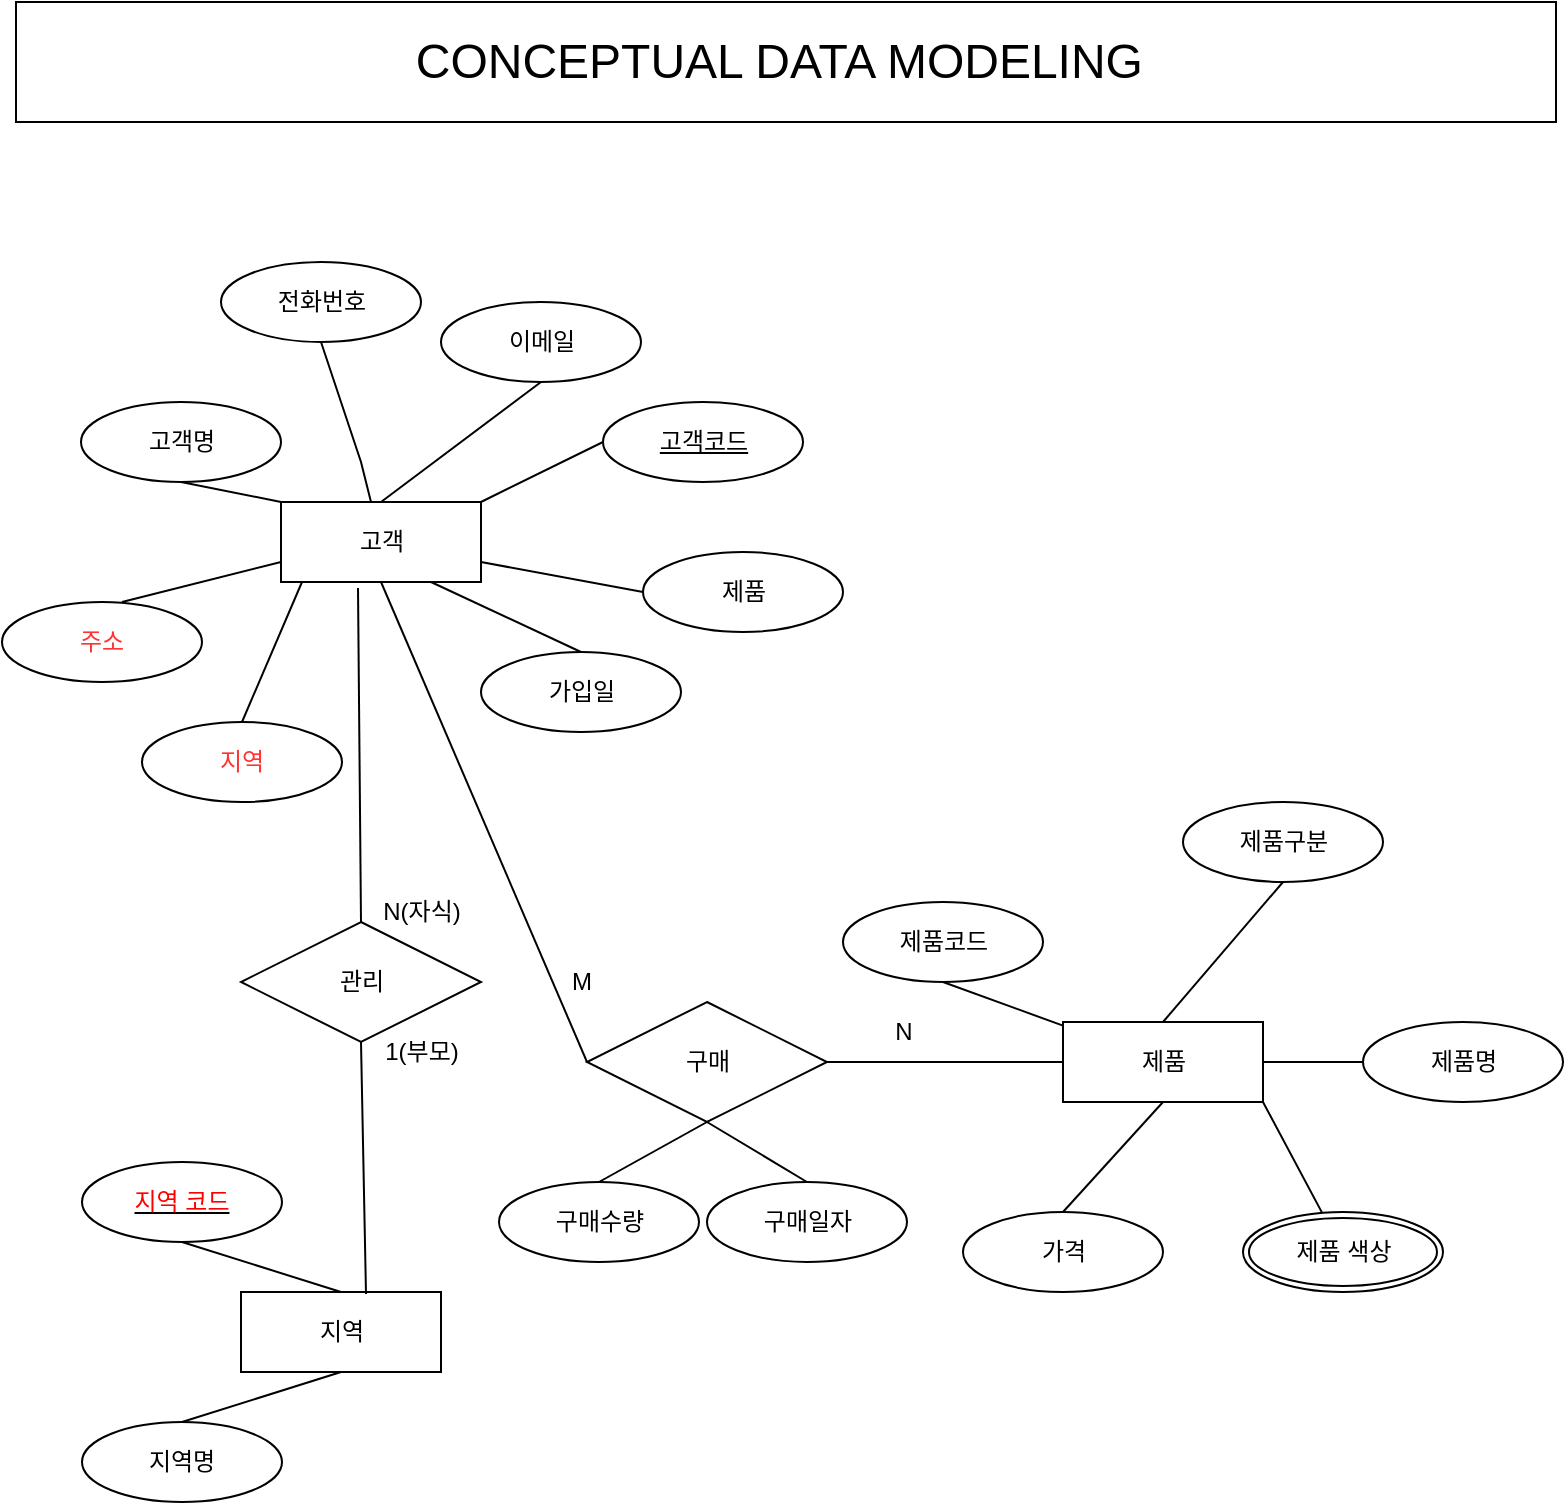 <mxfile version="21.6.5" type="github" pages="2">
  <diagram name="페이지-1" id="ciY3IhIfSriye4W27SwN">
    <mxGraphModel dx="1434" dy="1959" grid="1" gridSize="10" guides="1" tooltips="1" connect="1" arrows="1" fold="1" page="1" pageScale="1" pageWidth="827" pageHeight="1169" math="0" shadow="0">
      <root>
        <mxCell id="0" />
        <mxCell id="1" parent="0" />
        <mxCell id="O262PkwjfAipwRfIdHsJ-3" value="고객" style="whiteSpace=wrap;html=1;align=center;rounded=0;" parent="1" vertex="1">
          <mxGeometry x="162.5" y="-880" width="100" height="40" as="geometry" />
        </mxCell>
        <mxCell id="O262PkwjfAipwRfIdHsJ-5" value="고객명" style="ellipse;whiteSpace=wrap;html=1;align=center;rounded=0;" parent="1" vertex="1">
          <mxGeometry x="62.5" y="-930" width="100" height="40" as="geometry" />
        </mxCell>
        <mxCell id="O262PkwjfAipwRfIdHsJ-6" value="" style="endArrow=none;html=1;rounded=0;entryX=0;entryY=0;entryDx=0;entryDy=0;exitX=0.5;exitY=1;exitDx=0;exitDy=0;" parent="1" target="O262PkwjfAipwRfIdHsJ-3" edge="1" source="O262PkwjfAipwRfIdHsJ-5">
          <mxGeometry relative="1" as="geometry">
            <mxPoint x="112.5" y="-900" as="sourcePoint" />
            <mxPoint x="272.5" y="-900" as="targetPoint" />
          </mxGeometry>
        </mxCell>
        <mxCell id="O262PkwjfAipwRfIdHsJ-7" value="이메일" style="ellipse;whiteSpace=wrap;html=1;align=center;rounded=0;" parent="1" vertex="1">
          <mxGeometry x="242.5" y="-980" width="100" height="40" as="geometry" />
        </mxCell>
        <mxCell id="O262PkwjfAipwRfIdHsJ-8" value="가입일" style="ellipse;whiteSpace=wrap;html=1;align=center;rounded=0;" parent="1" vertex="1">
          <mxGeometry x="262.5" y="-805" width="100" height="40" as="geometry" />
        </mxCell>
        <mxCell id="O262PkwjfAipwRfIdHsJ-9" value="&lt;font color=&quot;#ff3333&quot;&gt;주소&lt;/font&gt;" style="ellipse;whiteSpace=wrap;html=1;align=center;rounded=0;" parent="1" vertex="1">
          <mxGeometry x="23" y="-830" width="100" height="40" as="geometry" />
        </mxCell>
        <mxCell id="O262PkwjfAipwRfIdHsJ-10" value="전화번호" style="ellipse;whiteSpace=wrap;html=1;align=center;rounded=0;" parent="1" vertex="1">
          <mxGeometry x="132.5" y="-1000" width="100" height="40" as="geometry" />
        </mxCell>
        <mxCell id="O262PkwjfAipwRfIdHsJ-12" value="" style="endArrow=none;html=1;rounded=0;entryX=0.5;entryY=0;entryDx=0;entryDy=0;exitX=0.75;exitY=1;exitDx=0;exitDy=0;" parent="1" source="O262PkwjfAipwRfIdHsJ-3" target="O262PkwjfAipwRfIdHsJ-8" edge="1">
          <mxGeometry relative="1" as="geometry">
            <mxPoint x="232.5" y="-855" as="sourcePoint" />
            <mxPoint x="312.5" y="-855" as="targetPoint" />
          </mxGeometry>
        </mxCell>
        <mxCell id="O262PkwjfAipwRfIdHsJ-14" value="" style="endArrow=none;html=1;rounded=0;exitX=0.6;exitY=0;exitDx=0;exitDy=0;exitPerimeter=0;entryX=0;entryY=0.75;entryDx=0;entryDy=0;" parent="1" source="O262PkwjfAipwRfIdHsJ-9" target="O262PkwjfAipwRfIdHsJ-3" edge="1">
          <mxGeometry relative="1" as="geometry">
            <mxPoint x="93" y="-840" as="sourcePoint" />
            <mxPoint x="123" y="-840" as="targetPoint" />
          </mxGeometry>
        </mxCell>
        <mxCell id="O262PkwjfAipwRfIdHsJ-15" value="" style="endArrow=none;html=1;rounded=0;entryX=0.5;entryY=1;entryDx=0;entryDy=0;exitX=0.5;exitY=0;exitDx=0;exitDy=0;" parent="1" source="O262PkwjfAipwRfIdHsJ-3" target="O262PkwjfAipwRfIdHsJ-7" edge="1">
          <mxGeometry relative="1" as="geometry">
            <mxPoint x="132.5" y="-840" as="sourcePoint" />
            <mxPoint x="292.5" y="-840" as="targetPoint" />
          </mxGeometry>
        </mxCell>
        <mxCell id="O262PkwjfAipwRfIdHsJ-16" value="" style="endArrow=none;html=1;rounded=0;entryX=0.5;entryY=1;entryDx=0;entryDy=0;" parent="1" source="O262PkwjfAipwRfIdHsJ-3" target="O262PkwjfAipwRfIdHsJ-10" edge="1">
          <mxGeometry relative="1" as="geometry">
            <mxPoint x="132.5" y="-840" as="sourcePoint" />
            <mxPoint x="292.5" y="-840" as="targetPoint" />
            <Array as="points">
              <mxPoint x="202.5" y="-900" />
            </Array>
          </mxGeometry>
        </mxCell>
        <mxCell id="O262PkwjfAipwRfIdHsJ-17" value="&lt;font color=&quot;#ff3333&quot;&gt;지역&lt;/font&gt;" style="ellipse;whiteSpace=wrap;html=1;align=center;rounded=0;" parent="1" vertex="1">
          <mxGeometry x="93" y="-770" width="100" height="40" as="geometry" />
        </mxCell>
        <mxCell id="O262PkwjfAipwRfIdHsJ-18" value="" style="endArrow=none;html=1;rounded=0;entryX=0.5;entryY=0;entryDx=0;entryDy=0;exitX=0.5;exitY=1;exitDx=0;exitDy=0;" parent="1" target="O262PkwjfAipwRfIdHsJ-17" edge="1">
          <mxGeometry relative="1" as="geometry">
            <mxPoint x="173" y="-840" as="sourcePoint" />
            <mxPoint x="183" y="-790" as="targetPoint" />
          </mxGeometry>
        </mxCell>
        <mxCell id="O262PkwjfAipwRfIdHsJ-21" value="고객코드" style="ellipse;whiteSpace=wrap;html=1;align=center;fontStyle=4;rounded=0;" parent="1" vertex="1">
          <mxGeometry x="323.5" y="-930" width="100" height="40" as="geometry" />
        </mxCell>
        <mxCell id="O262PkwjfAipwRfIdHsJ-22" value="" style="endArrow=none;html=1;rounded=0;entryX=0;entryY=0.5;entryDx=0;entryDy=0;exitX=1;exitY=0;exitDx=0;exitDy=0;" parent="1" source="O262PkwjfAipwRfIdHsJ-3" target="O262PkwjfAipwRfIdHsJ-21" edge="1">
          <mxGeometry relative="1" as="geometry">
            <mxPoint x="132.5" y="-940" as="sourcePoint" />
            <mxPoint x="292.5" y="-940" as="targetPoint" />
          </mxGeometry>
        </mxCell>
        <mxCell id="Zwfe3CJp1zHnG0EpspI3-5" value="지역" style="whiteSpace=wrap;html=1;align=center;rounded=0;" vertex="1" parent="1">
          <mxGeometry x="142.5" y="-485" width="100" height="40" as="geometry" />
        </mxCell>
        <mxCell id="Zwfe3CJp1zHnG0EpspI3-6" value="지역명" style="ellipse;whiteSpace=wrap;html=1;align=center;rounded=0;" vertex="1" parent="1">
          <mxGeometry x="63" y="-420" width="100" height="40" as="geometry" />
        </mxCell>
        <mxCell id="Zwfe3CJp1zHnG0EpspI3-11" value="" style="endArrow=none;html=1;rounded=0;entryX=0.5;entryY=0;entryDx=0;entryDy=0;exitX=0.5;exitY=1;exitDx=0;exitDy=0;" edge="1" parent="1" source="Zwfe3CJp1zHnG0EpspI3-12" target="Zwfe3CJp1zHnG0EpspI3-5">
          <mxGeometry relative="1" as="geometry">
            <mxPoint x="114" y="-500" as="sourcePoint" />
            <mxPoint x="243" y="-500" as="targetPoint" />
          </mxGeometry>
        </mxCell>
        <mxCell id="Zwfe3CJp1zHnG0EpspI3-12" value="&lt;font color=&quot;#ff0000&quot;&gt;지역 코드&lt;/font&gt;" style="ellipse;whiteSpace=wrap;html=1;align=center;fontStyle=4;" vertex="1" parent="1">
          <mxGeometry x="63" y="-550" width="100" height="40" as="geometry" />
        </mxCell>
        <mxCell id="Zwfe3CJp1zHnG0EpspI3-13" value="" style="endArrow=none;html=1;rounded=0;entryX=0.5;entryY=1;entryDx=0;entryDy=0;exitX=0.5;exitY=0;exitDx=0;exitDy=0;" edge="1" parent="1" source="Zwfe3CJp1zHnG0EpspI3-6" target="Zwfe3CJp1zHnG0EpspI3-5">
          <mxGeometry relative="1" as="geometry">
            <mxPoint x="114" y="-450" as="sourcePoint" />
            <mxPoint x="214" y="-430" as="targetPoint" />
          </mxGeometry>
        </mxCell>
        <mxCell id="Zwfe3CJp1zHnG0EpspI3-15" value="제품" style="ellipse;whiteSpace=wrap;html=1;align=center;rounded=0;" vertex="1" parent="1">
          <mxGeometry x="343.5" y="-855" width="100" height="40" as="geometry" />
        </mxCell>
        <mxCell id="Zwfe3CJp1zHnG0EpspI3-16" value="" style="endArrow=none;html=1;rounded=0;exitX=1;exitY=0.75;exitDx=0;exitDy=0;" edge="1" parent="1" source="O262PkwjfAipwRfIdHsJ-3">
          <mxGeometry relative="1" as="geometry">
            <mxPoint x="282.5" y="-855" as="sourcePoint" />
            <mxPoint x="343.5" y="-835" as="targetPoint" />
          </mxGeometry>
        </mxCell>
        <mxCell id="Zwfe3CJp1zHnG0EpspI3-17" value="제품" style="whiteSpace=wrap;html=1;align=center;rounded=0;" vertex="1" parent="1">
          <mxGeometry x="553.5" y="-620" width="100" height="40" as="geometry" />
        </mxCell>
        <mxCell id="Zwfe3CJp1zHnG0EpspI3-18" value="제품코드" style="ellipse;whiteSpace=wrap;html=1;align=center;" vertex="1" parent="1">
          <mxGeometry x="443.5" y="-680" width="100" height="40" as="geometry" />
        </mxCell>
        <mxCell id="Zwfe3CJp1zHnG0EpspI3-19" value="제품명" style="ellipse;whiteSpace=wrap;html=1;align=center;" vertex="1" parent="1">
          <mxGeometry x="703.5" y="-620" width="100" height="40" as="geometry" />
        </mxCell>
        <mxCell id="Zwfe3CJp1zHnG0EpspI3-20" value="제품구분" style="ellipse;whiteSpace=wrap;html=1;align=center;" vertex="1" parent="1">
          <mxGeometry x="613.5" y="-730" width="100" height="40" as="geometry" />
        </mxCell>
        <mxCell id="Zwfe3CJp1zHnG0EpspI3-22" value="제품 색상" style="ellipse;shape=doubleEllipse;margin=3;whiteSpace=wrap;html=1;align=center;" vertex="1" parent="1">
          <mxGeometry x="643.5" y="-525" width="100" height="40" as="geometry" />
        </mxCell>
        <mxCell id="Zwfe3CJp1zHnG0EpspI3-23" value="가격" style="ellipse;whiteSpace=wrap;html=1;align=center;" vertex="1" parent="1">
          <mxGeometry x="503.5" y="-525" width="100" height="40" as="geometry" />
        </mxCell>
        <mxCell id="Zwfe3CJp1zHnG0EpspI3-24" value="" style="endArrow=none;html=1;rounded=0;exitX=0.5;exitY=1;exitDx=0;exitDy=0;" edge="1" parent="1" source="Zwfe3CJp1zHnG0EpspI3-18" target="Zwfe3CJp1zHnG0EpspI3-17">
          <mxGeometry relative="1" as="geometry">
            <mxPoint x="253.5" y="-770" as="sourcePoint" />
            <mxPoint x="413.5" y="-770" as="targetPoint" />
          </mxGeometry>
        </mxCell>
        <mxCell id="Zwfe3CJp1zHnG0EpspI3-25" value="" style="endArrow=none;html=1;rounded=0;exitX=0;exitY=0.5;exitDx=0;exitDy=0;" edge="1" parent="1" source="Zwfe3CJp1zHnG0EpspI3-19" target="Zwfe3CJp1zHnG0EpspI3-17">
          <mxGeometry relative="1" as="geometry">
            <mxPoint x="803.5" y="-600" as="sourcePoint" />
            <mxPoint x="663.5" y="-600" as="targetPoint" />
          </mxGeometry>
        </mxCell>
        <mxCell id="Zwfe3CJp1zHnG0EpspI3-26" value="" style="endArrow=none;html=1;rounded=0;exitX=0.5;exitY=0;exitDx=0;exitDy=0;entryX=0.5;entryY=1;entryDx=0;entryDy=0;" edge="1" parent="1" source="Zwfe3CJp1zHnG0EpspI3-23" target="Zwfe3CJp1zHnG0EpspI3-17">
          <mxGeometry relative="1" as="geometry">
            <mxPoint x="573.5" y="-610" as="sourcePoint" />
            <mxPoint x="613.5" y="-570" as="targetPoint" />
          </mxGeometry>
        </mxCell>
        <mxCell id="Zwfe3CJp1zHnG0EpspI3-27" value="" style="endArrow=none;html=1;rounded=0;entryX=1;entryY=1;entryDx=0;entryDy=0;" edge="1" parent="1" source="Zwfe3CJp1zHnG0EpspI3-22" target="Zwfe3CJp1zHnG0EpspI3-17">
          <mxGeometry relative="1" as="geometry">
            <mxPoint x="583.5" y="-600" as="sourcePoint" />
            <mxPoint x="663.5" y="-570" as="targetPoint" />
          </mxGeometry>
        </mxCell>
        <mxCell id="Zwfe3CJp1zHnG0EpspI3-28" value="" style="endArrow=none;html=1;rounded=0;exitX=0.5;exitY=1;exitDx=0;exitDy=0;entryX=0.5;entryY=0;entryDx=0;entryDy=0;" edge="1" parent="1" source="Zwfe3CJp1zHnG0EpspI3-20" target="Zwfe3CJp1zHnG0EpspI3-17">
          <mxGeometry relative="1" as="geometry">
            <mxPoint x="573.5" y="-630" as="sourcePoint" />
            <mxPoint x="643.5" y="-650" as="targetPoint" />
          </mxGeometry>
        </mxCell>
        <mxCell id="Zwfe3CJp1zHnG0EpspI3-30" value="관리" style="shape=rhombus;perimeter=rhombusPerimeter;whiteSpace=wrap;html=1;align=center;" vertex="1" parent="1">
          <mxGeometry x="142.5" y="-670" width="120" height="60" as="geometry" />
        </mxCell>
        <mxCell id="Zwfe3CJp1zHnG0EpspI3-31" value="" style="endArrow=none;html=1;rounded=0;entryX=0.5;entryY=1;entryDx=0;entryDy=0;exitX=0.625;exitY=0.025;exitDx=0;exitDy=0;exitPerimeter=0;" edge="1" parent="1" source="Zwfe3CJp1zHnG0EpspI3-5" target="Zwfe3CJp1zHnG0EpspI3-30">
          <mxGeometry relative="1" as="geometry">
            <mxPoint x="203" y="-500" as="sourcePoint" />
            <mxPoint x="402" y="-515" as="targetPoint" />
          </mxGeometry>
        </mxCell>
        <mxCell id="Zwfe3CJp1zHnG0EpspI3-32" value="" style="endArrow=none;html=1;rounded=0;entryX=0.5;entryY=0;entryDx=0;entryDy=0;exitX=0.385;exitY=1.075;exitDx=0;exitDy=0;exitPerimeter=0;" edge="1" parent="1" source="O262PkwjfAipwRfIdHsJ-3" target="Zwfe3CJp1zHnG0EpspI3-30">
          <mxGeometry relative="1" as="geometry">
            <mxPoint x="304" y="-760" as="sourcePoint" />
            <mxPoint x="464" y="-760" as="targetPoint" />
          </mxGeometry>
        </mxCell>
        <mxCell id="Zwfe3CJp1zHnG0EpspI3-33" value="구매" style="shape=rhombus;perimeter=rhombusPerimeter;whiteSpace=wrap;html=1;align=center;" vertex="1" parent="1">
          <mxGeometry x="315.5" y="-630" width="120" height="60" as="geometry" />
        </mxCell>
        <mxCell id="Zwfe3CJp1zHnG0EpspI3-34" value="" style="endArrow=none;html=1;rounded=0;entryX=0;entryY=0.5;entryDx=0;entryDy=0;exitX=0.5;exitY=1;exitDx=0;exitDy=0;" edge="1" parent="1" source="O262PkwjfAipwRfIdHsJ-3" target="Zwfe3CJp1zHnG0EpspI3-33">
          <mxGeometry relative="1" as="geometry">
            <mxPoint x="304" y="-760" as="sourcePoint" />
            <mxPoint x="328" y="-610" as="targetPoint" />
          </mxGeometry>
        </mxCell>
        <mxCell id="Zwfe3CJp1zHnG0EpspI3-35" value="" style="endArrow=none;html=1;rounded=0;entryX=0;entryY=0.5;entryDx=0;entryDy=0;exitX=1;exitY=0.5;exitDx=0;exitDy=0;" edge="1" parent="1" source="Zwfe3CJp1zHnG0EpspI3-33" target="Zwfe3CJp1zHnG0EpspI3-17">
          <mxGeometry relative="1" as="geometry">
            <mxPoint x="323" y="-750" as="sourcePoint" />
            <mxPoint x="483" y="-750" as="targetPoint" />
          </mxGeometry>
        </mxCell>
        <mxCell id="Zwfe3CJp1zHnG0EpspI3-36" value="구매수량" style="ellipse;whiteSpace=wrap;html=1;align=center;" vertex="1" parent="1">
          <mxGeometry x="271.5" y="-540" width="100" height="40" as="geometry" />
        </mxCell>
        <mxCell id="Zwfe3CJp1zHnG0EpspI3-39" value="구매일자" style="ellipse;whiteSpace=wrap;html=1;align=center;" vertex="1" parent="1">
          <mxGeometry x="375.5" y="-540" width="100" height="40" as="geometry" />
        </mxCell>
        <mxCell id="Zwfe3CJp1zHnG0EpspI3-40" value="" style="endArrow=none;html=1;rounded=0;entryX=0.5;entryY=1;entryDx=0;entryDy=0;exitX=0.5;exitY=0;exitDx=0;exitDy=0;" edge="1" parent="1" source="Zwfe3CJp1zHnG0EpspI3-36" target="Zwfe3CJp1zHnG0EpspI3-33">
          <mxGeometry relative="1" as="geometry">
            <mxPoint x="291.5" y="-750" as="sourcePoint" />
            <mxPoint x="451.5" y="-750" as="targetPoint" />
          </mxGeometry>
        </mxCell>
        <mxCell id="Zwfe3CJp1zHnG0EpspI3-41" value="" style="endArrow=none;html=1;rounded=0;entryX=0.5;entryY=0;entryDx=0;entryDy=0;exitX=0.5;exitY=1;exitDx=0;exitDy=0;" edge="1" parent="1" source="Zwfe3CJp1zHnG0EpspI3-33" target="Zwfe3CJp1zHnG0EpspI3-39">
          <mxGeometry relative="1" as="geometry">
            <mxPoint x="291.5" y="-750" as="sourcePoint" />
            <mxPoint x="451.5" y="-750" as="targetPoint" />
          </mxGeometry>
        </mxCell>
        <mxCell id="Zwfe3CJp1zHnG0EpspI3-42" value="&lt;font style=&quot;font-size: 24px;&quot;&gt;CONCEPTUAL DATA MODELING&amp;nbsp;&lt;/font&gt;" style="rounded=0;whiteSpace=wrap;html=1;" vertex="1" parent="1">
          <mxGeometry x="30" y="-1130" width="770" height="60" as="geometry" />
        </mxCell>
        <mxCell id="yUtdHoktNZANaSQNdlHz-2" value="N(자식)" style="text;html=1;strokeColor=none;fillColor=none;align=center;verticalAlign=middle;whiteSpace=wrap;rounded=0;" vertex="1" parent="1">
          <mxGeometry x="202.5" y="-690" width="60" height="30" as="geometry" />
        </mxCell>
        <mxCell id="yUtdHoktNZANaSQNdlHz-3" value="1(부모)" style="text;html=1;strokeColor=none;fillColor=none;align=center;verticalAlign=middle;whiteSpace=wrap;rounded=0;" vertex="1" parent="1">
          <mxGeometry x="202.5" y="-620" width="60" height="30" as="geometry" />
        </mxCell>
        <mxCell id="J7PwnYa1i6pElxJdp1A0-1" value="N" style="text;html=1;strokeColor=none;fillColor=none;align=center;verticalAlign=middle;whiteSpace=wrap;rounded=0;" vertex="1" parent="1">
          <mxGeometry x="443.5" y="-630" width="60" height="30" as="geometry" />
        </mxCell>
        <mxCell id="J7PwnYa1i6pElxJdp1A0-2" value="M" style="text;html=1;strokeColor=none;fillColor=none;align=center;verticalAlign=middle;whiteSpace=wrap;rounded=0;" vertex="1" parent="1">
          <mxGeometry x="282.5" y="-655" width="60" height="30" as="geometry" />
        </mxCell>
      </root>
    </mxGraphModel>
  </diagram>
  <diagram id="4BWU9Evp5t82X6UF4hr7" name="페이지-2">
    <mxGraphModel dx="1434" dy="1959" grid="1" gridSize="10" guides="1" tooltips="1" connect="1" arrows="1" fold="1" page="1" pageScale="1" pageWidth="827" pageHeight="1169" math="0" shadow="0">
      <root>
        <mxCell id="0" />
        <mxCell id="1" parent="0" />
        <mxCell id="uBOB1ivpOVUYQ5kUQbwn-1" value="&lt;font style=&quot;font-size: 24px;&quot;&gt;Logical Data Moodeling (RM)&lt;/font&gt;" style="rounded=0;whiteSpace=wrap;html=1;" vertex="1" parent="1">
          <mxGeometry x="30" y="-1130" width="770" height="60" as="geometry" />
        </mxCell>
        <mxCell id="seXCg0NRxTCGZob7wGFC-1" value="고객" style="whiteSpace=wrap;html=1;align=center;rounded=0;" vertex="1" parent="1">
          <mxGeometry x="169.5" y="-910" width="100" height="40" as="geometry" />
        </mxCell>
        <mxCell id="seXCg0NRxTCGZob7wGFC-2" value="고객명" style="ellipse;whiteSpace=wrap;html=1;align=center;rounded=0;" vertex="1" parent="1">
          <mxGeometry x="69.5" y="-960" width="100" height="40" as="geometry" />
        </mxCell>
        <mxCell id="seXCg0NRxTCGZob7wGFC-3" value="" style="endArrow=none;html=1;rounded=0;entryX=0;entryY=0;entryDx=0;entryDy=0;exitX=0.5;exitY=1;exitDx=0;exitDy=0;" edge="1" parent="1" source="seXCg0NRxTCGZob7wGFC-2" target="seXCg0NRxTCGZob7wGFC-1">
          <mxGeometry relative="1" as="geometry">
            <mxPoint x="119.5" y="-930" as="sourcePoint" />
            <mxPoint x="279.5" y="-930" as="targetPoint" />
          </mxGeometry>
        </mxCell>
        <mxCell id="seXCg0NRxTCGZob7wGFC-4" value="이메일" style="ellipse;whiteSpace=wrap;html=1;align=center;rounded=0;" vertex="1" parent="1">
          <mxGeometry x="249.5" y="-1010" width="100" height="40" as="geometry" />
        </mxCell>
        <mxCell id="seXCg0NRxTCGZob7wGFC-5" value="가입일" style="ellipse;whiteSpace=wrap;html=1;align=center;rounded=0;" vertex="1" parent="1">
          <mxGeometry x="269.5" y="-835" width="100" height="40" as="geometry" />
        </mxCell>
        <mxCell id="seXCg0NRxTCGZob7wGFC-6" value="&lt;font color=&quot;#ff3333&quot;&gt;주소&lt;/font&gt;" style="ellipse;whiteSpace=wrap;html=1;align=center;rounded=0;" vertex="1" parent="1">
          <mxGeometry x="30" y="-860" width="100" height="40" as="geometry" />
        </mxCell>
        <mxCell id="seXCg0NRxTCGZob7wGFC-7" value="전화번호" style="ellipse;whiteSpace=wrap;html=1;align=center;rounded=0;" vertex="1" parent="1">
          <mxGeometry x="139.5" y="-1030" width="100" height="40" as="geometry" />
        </mxCell>
        <mxCell id="seXCg0NRxTCGZob7wGFC-8" value="" style="endArrow=none;html=1;rounded=0;entryX=0.5;entryY=0;entryDx=0;entryDy=0;exitX=0.75;exitY=1;exitDx=0;exitDy=0;" edge="1" parent="1" source="seXCg0NRxTCGZob7wGFC-1" target="seXCg0NRxTCGZob7wGFC-5">
          <mxGeometry relative="1" as="geometry">
            <mxPoint x="239.5" y="-885" as="sourcePoint" />
            <mxPoint x="319.5" y="-885" as="targetPoint" />
          </mxGeometry>
        </mxCell>
        <mxCell id="seXCg0NRxTCGZob7wGFC-9" value="" style="endArrow=none;html=1;rounded=0;exitX=0.6;exitY=0;exitDx=0;exitDy=0;exitPerimeter=0;entryX=0;entryY=0.75;entryDx=0;entryDy=0;" edge="1" parent="1" source="seXCg0NRxTCGZob7wGFC-6" target="seXCg0NRxTCGZob7wGFC-1">
          <mxGeometry relative="1" as="geometry">
            <mxPoint x="100" y="-870" as="sourcePoint" />
            <mxPoint x="130" y="-870" as="targetPoint" />
          </mxGeometry>
        </mxCell>
        <mxCell id="seXCg0NRxTCGZob7wGFC-10" value="" style="endArrow=none;html=1;rounded=0;entryX=0.5;entryY=1;entryDx=0;entryDy=0;exitX=0.5;exitY=0;exitDx=0;exitDy=0;" edge="1" parent="1" source="seXCg0NRxTCGZob7wGFC-1" target="seXCg0NRxTCGZob7wGFC-4">
          <mxGeometry relative="1" as="geometry">
            <mxPoint x="139.5" y="-870" as="sourcePoint" />
            <mxPoint x="299.5" y="-870" as="targetPoint" />
          </mxGeometry>
        </mxCell>
        <mxCell id="seXCg0NRxTCGZob7wGFC-11" value="" style="endArrow=none;html=1;rounded=0;entryX=0.5;entryY=1;entryDx=0;entryDy=0;" edge="1" parent="1" source="seXCg0NRxTCGZob7wGFC-1" target="seXCg0NRxTCGZob7wGFC-7">
          <mxGeometry relative="1" as="geometry">
            <mxPoint x="139.5" y="-870" as="sourcePoint" />
            <mxPoint x="299.5" y="-870" as="targetPoint" />
            <Array as="points">
              <mxPoint x="209.5" y="-930" />
            </Array>
          </mxGeometry>
        </mxCell>
        <mxCell id="seXCg0NRxTCGZob7wGFC-12" value="&lt;font color=&quot;#ff3333&quot;&gt;지역&lt;/font&gt;" style="ellipse;whiteSpace=wrap;html=1;align=center;rounded=0;" vertex="1" parent="1">
          <mxGeometry x="100" y="-800" width="100" height="40" as="geometry" />
        </mxCell>
        <mxCell id="seXCg0NRxTCGZob7wGFC-13" value="" style="endArrow=none;html=1;rounded=0;entryX=0.5;entryY=0;entryDx=0;entryDy=0;exitX=0.5;exitY=1;exitDx=0;exitDy=0;" edge="1" parent="1" target="seXCg0NRxTCGZob7wGFC-12">
          <mxGeometry relative="1" as="geometry">
            <mxPoint x="180" y="-870" as="sourcePoint" />
            <mxPoint x="190" y="-820" as="targetPoint" />
          </mxGeometry>
        </mxCell>
        <mxCell id="seXCg0NRxTCGZob7wGFC-14" value="&lt;font color=&quot;#ff0000&quot;&gt;고객코드&lt;/font&gt;" style="ellipse;whiteSpace=wrap;html=1;align=center;fontStyle=4;rounded=0;" vertex="1" parent="1">
          <mxGeometry x="330.5" y="-960" width="100" height="40" as="geometry" />
        </mxCell>
        <mxCell id="seXCg0NRxTCGZob7wGFC-15" value="" style="endArrow=none;html=1;rounded=0;entryX=0;entryY=0.5;entryDx=0;entryDy=0;exitX=1;exitY=0;exitDx=0;exitDy=0;" edge="1" parent="1" source="seXCg0NRxTCGZob7wGFC-1" target="seXCg0NRxTCGZob7wGFC-14">
          <mxGeometry relative="1" as="geometry">
            <mxPoint x="139.5" y="-970" as="sourcePoint" />
            <mxPoint x="299.5" y="-970" as="targetPoint" />
          </mxGeometry>
        </mxCell>
        <mxCell id="seXCg0NRxTCGZob7wGFC-16" value="제품" style="ellipse;whiteSpace=wrap;html=1;align=center;rounded=0;" vertex="1" parent="1">
          <mxGeometry x="350.5" y="-885" width="100" height="40" as="geometry" />
        </mxCell>
        <mxCell id="seXCg0NRxTCGZob7wGFC-17" value="" style="endArrow=none;html=1;rounded=0;exitX=1;exitY=0.75;exitDx=0;exitDy=0;" edge="1" parent="1" source="seXCg0NRxTCGZob7wGFC-1">
          <mxGeometry relative="1" as="geometry">
            <mxPoint x="289.5" y="-885" as="sourcePoint" />
            <mxPoint x="350.5" y="-865" as="targetPoint" />
          </mxGeometry>
        </mxCell>
        <mxCell id="seXCg0NRxTCGZob7wGFC-33" value="고객" style="swimlane;childLayout=stackLayout;horizontal=1;startSize=50;horizontalStack=0;rounded=1;fontSize=14;fontStyle=0;strokeWidth=2;resizeParent=0;resizeLast=1;shadow=0;dashed=0;align=center;arcSize=4;whiteSpace=wrap;html=1;" vertex="1" parent="1">
          <mxGeometry x="44" y="-390" width="159.5" height="160" as="geometry" />
        </mxCell>
        <mxCell id="seXCg0NRxTCGZob7wGFC-34" value="-고객번호(PK)&lt;br&gt;-고객 이름&lt;br&gt;-전화 번호&lt;br&gt;-이메일&lt;br&gt;-주소&lt;br&gt;-가입일&lt;br&gt;&lt;font color=&quot;#ff3333&quot;&gt;-지역코드(FK)&lt;/font&gt;" style="align=left;strokeColor=none;fillColor=none;spacingLeft=4;fontSize=12;verticalAlign=top;resizable=0;rotatable=0;part=1;html=1;" vertex="1" parent="seXCg0NRxTCGZob7wGFC-33">
          <mxGeometry y="50" width="159.5" height="110" as="geometry" />
        </mxCell>
        <mxCell id="uPoZZzZPgKZbxXWaXShd-1" value="지역" style="whiteSpace=wrap;html=1;align=center;rounded=0;" vertex="1" parent="1">
          <mxGeometry x="169.5" y="-540" width="100" height="40" as="geometry" />
        </mxCell>
        <mxCell id="uPoZZzZPgKZbxXWaXShd-2" value="지역명" style="ellipse;whiteSpace=wrap;html=1;align=center;rounded=0;" vertex="1" parent="1">
          <mxGeometry x="90" y="-480" width="100" height="40" as="geometry" />
        </mxCell>
        <mxCell id="uPoZZzZPgKZbxXWaXShd-3" value="" style="endArrow=none;html=1;rounded=0;entryX=0.5;entryY=0;entryDx=0;entryDy=0;exitX=0.5;exitY=1;exitDx=0;exitDy=0;" edge="1" parent="1" source="uPoZZzZPgKZbxXWaXShd-4" target="uPoZZzZPgKZbxXWaXShd-1">
          <mxGeometry relative="1" as="geometry">
            <mxPoint x="141" y="-560" as="sourcePoint" />
            <mxPoint x="270" y="-560" as="targetPoint" />
          </mxGeometry>
        </mxCell>
        <mxCell id="uPoZZzZPgKZbxXWaXShd-4" value="&lt;font color=&quot;#ff0000&quot;&gt;지역 코드&lt;/font&gt;" style="ellipse;whiteSpace=wrap;html=1;align=center;fontStyle=4;" vertex="1" parent="1">
          <mxGeometry x="90" y="-610" width="100" height="40" as="geometry" />
        </mxCell>
        <mxCell id="uPoZZzZPgKZbxXWaXShd-5" value="" style="endArrow=none;html=1;rounded=0;entryX=0.5;entryY=1;entryDx=0;entryDy=0;exitX=0.5;exitY=0;exitDx=0;exitDy=0;" edge="1" parent="1" source="uPoZZzZPgKZbxXWaXShd-2" target="uPoZZzZPgKZbxXWaXShd-1">
          <mxGeometry relative="1" as="geometry">
            <mxPoint x="141" y="-510" as="sourcePoint" />
            <mxPoint x="241" y="-490" as="targetPoint" />
          </mxGeometry>
        </mxCell>
        <mxCell id="uPoZZzZPgKZbxXWaXShd-6" value="제품" style="swimlane;childLayout=stackLayout;horizontal=1;startSize=50;horizontalStack=0;rounded=1;fontSize=14;fontStyle=0;strokeWidth=2;resizeParent=0;resizeLast=1;shadow=0;dashed=0;align=center;arcSize=4;whiteSpace=wrap;html=1;" vertex="1" parent="1">
          <mxGeometry x="169.5" y="-180" width="159.5" height="150" as="geometry" />
        </mxCell>
        <mxCell id="uPoZZzZPgKZbxXWaXShd-7" value="&lt;font color=&quot;#ff3333&quot;&gt;-제품코드(PK)&lt;br&gt;&lt;/font&gt;-제품명&lt;br&gt;-제품 구분&lt;br&gt;-제품 색상&lt;br&gt;-제가격" style="align=left;strokeColor=none;fillColor=none;spacingLeft=4;fontSize=12;verticalAlign=top;resizable=0;rotatable=0;part=1;html=1;" vertex="1" parent="uPoZZzZPgKZbxXWaXShd-6">
          <mxGeometry y="50" width="159.5" height="100" as="geometry" />
        </mxCell>
        <mxCell id="XzQwPtQIKqxGrWWQNQM5-1" value="관리" style="shape=rhombus;perimeter=rhombusPerimeter;whiteSpace=wrap;html=1;align=center;" vertex="1" parent="1">
          <mxGeometry x="159.5" y="-713" width="120" height="60" as="geometry" />
        </mxCell>
        <mxCell id="XzQwPtQIKqxGrWWQNQM5-2" value="" style="endArrow=none;html=1;rounded=0;entryX=0.5;entryY=1;entryDx=0;entryDy=0;exitX=0.5;exitY=0;exitDx=0;exitDy=0;" edge="1" parent="1" target="XzQwPtQIKqxGrWWQNQM5-1" source="uPoZZzZPgKZbxXWaXShd-1">
          <mxGeometry relative="1" as="geometry">
            <mxPoint x="220" y="-550" as="sourcePoint" />
            <mxPoint x="419" y="-558" as="targetPoint" />
          </mxGeometry>
        </mxCell>
        <mxCell id="XzQwPtQIKqxGrWWQNQM5-3" value="" style="endArrow=none;html=1;rounded=0;entryX=0.5;entryY=0;entryDx=0;entryDy=0;exitX=0.5;exitY=1;exitDx=0;exitDy=0;" edge="1" parent="1" target="XzQwPtQIKqxGrWWQNQM5-1" source="seXCg0NRxTCGZob7wGFC-1">
          <mxGeometry relative="1" as="geometry">
            <mxPoint x="220" y="-870" as="sourcePoint" />
            <mxPoint x="481" y="-803" as="targetPoint" />
          </mxGeometry>
        </mxCell>
        <mxCell id="gkiHLBvYxxhDHvHLafIS-1" value="제품" style="whiteSpace=wrap;html=1;align=center;rounded=0;" vertex="1" parent="1">
          <mxGeometry x="540.5" y="-750" width="100" height="40" as="geometry" />
        </mxCell>
        <mxCell id="gkiHLBvYxxhDHvHLafIS-2" value="제품코드" style="ellipse;whiteSpace=wrap;html=1;align=center;" vertex="1" parent="1">
          <mxGeometry x="430.5" y="-810" width="100" height="40" as="geometry" />
        </mxCell>
        <mxCell id="gkiHLBvYxxhDHvHLafIS-3" value="제품명" style="ellipse;whiteSpace=wrap;html=1;align=center;" vertex="1" parent="1">
          <mxGeometry x="690.5" y="-750" width="100" height="40" as="geometry" />
        </mxCell>
        <mxCell id="gkiHLBvYxxhDHvHLafIS-4" value="제품구분" style="ellipse;whiteSpace=wrap;html=1;align=center;" vertex="1" parent="1">
          <mxGeometry x="600.5" y="-860" width="100" height="40" as="geometry" />
        </mxCell>
        <mxCell id="gkiHLBvYxxhDHvHLafIS-5" value="제품 색상" style="ellipse;shape=doubleEllipse;margin=3;whiteSpace=wrap;html=1;align=center;" vertex="1" parent="1">
          <mxGeometry x="630.5" y="-655" width="100" height="40" as="geometry" />
        </mxCell>
        <mxCell id="gkiHLBvYxxhDHvHLafIS-6" value="가격" style="ellipse;whiteSpace=wrap;html=1;align=center;" vertex="1" parent="1">
          <mxGeometry x="490.5" y="-655" width="100" height="40" as="geometry" />
        </mxCell>
        <mxCell id="gkiHLBvYxxhDHvHLafIS-7" value="" style="endArrow=none;html=1;rounded=0;exitX=0.5;exitY=1;exitDx=0;exitDy=0;" edge="1" parent="1" source="gkiHLBvYxxhDHvHLafIS-2" target="gkiHLBvYxxhDHvHLafIS-1">
          <mxGeometry relative="1" as="geometry">
            <mxPoint x="240.5" y="-900" as="sourcePoint" />
            <mxPoint x="400.5" y="-900" as="targetPoint" />
          </mxGeometry>
        </mxCell>
        <mxCell id="gkiHLBvYxxhDHvHLafIS-8" value="" style="endArrow=none;html=1;rounded=0;exitX=0;exitY=0.5;exitDx=0;exitDy=0;" edge="1" parent="1" source="gkiHLBvYxxhDHvHLafIS-3" target="gkiHLBvYxxhDHvHLafIS-1">
          <mxGeometry relative="1" as="geometry">
            <mxPoint x="790.5" y="-730" as="sourcePoint" />
            <mxPoint x="650.5" y="-730" as="targetPoint" />
          </mxGeometry>
        </mxCell>
        <mxCell id="gkiHLBvYxxhDHvHLafIS-9" value="" style="endArrow=none;html=1;rounded=0;exitX=0.5;exitY=0;exitDx=0;exitDy=0;entryX=0.5;entryY=1;entryDx=0;entryDy=0;" edge="1" parent="1" source="gkiHLBvYxxhDHvHLafIS-6" target="gkiHLBvYxxhDHvHLafIS-1">
          <mxGeometry relative="1" as="geometry">
            <mxPoint x="560.5" y="-740" as="sourcePoint" />
            <mxPoint x="600.5" y="-700" as="targetPoint" />
          </mxGeometry>
        </mxCell>
        <mxCell id="gkiHLBvYxxhDHvHLafIS-10" value="" style="endArrow=none;html=1;rounded=0;entryX=1;entryY=1;entryDx=0;entryDy=0;" edge="1" parent="1" source="gkiHLBvYxxhDHvHLafIS-5" target="gkiHLBvYxxhDHvHLafIS-1">
          <mxGeometry relative="1" as="geometry">
            <mxPoint x="570.5" y="-730" as="sourcePoint" />
            <mxPoint x="650.5" y="-700" as="targetPoint" />
          </mxGeometry>
        </mxCell>
        <mxCell id="gkiHLBvYxxhDHvHLafIS-11" value="" style="endArrow=none;html=1;rounded=0;exitX=0.5;exitY=1;exitDx=0;exitDy=0;entryX=0.5;entryY=0;entryDx=0;entryDy=0;" edge="1" parent="1" source="gkiHLBvYxxhDHvHLafIS-4" target="gkiHLBvYxxhDHvHLafIS-1">
          <mxGeometry relative="1" as="geometry">
            <mxPoint x="560.5" y="-760" as="sourcePoint" />
            <mxPoint x="630.5" y="-780" as="targetPoint" />
          </mxGeometry>
        </mxCell>
        <mxCell id="gkiHLBvYxxhDHvHLafIS-12" value="구매" style="swimlane;childLayout=stackLayout;horizontal=1;startSize=50;horizontalStack=0;rounded=1;fontSize=14;fontStyle=0;strokeWidth=2;resizeParent=0;resizeLast=1;shadow=0;dashed=0;align=center;arcSize=4;whiteSpace=wrap;html=1;" vertex="1" parent="1">
          <mxGeometry x="333.37" y="-380" width="159.5" height="150" as="geometry" />
        </mxCell>
        <mxCell id="gkiHLBvYxxhDHvHLafIS-13" value="&lt;font color=&quot;#ff3333&quot;&gt;-구매코드(FK)&lt;br&gt;&lt;/font&gt;-고객코드(PK)&lt;br&gt;-제품코드(PK)&lt;br&gt;-구매수량&lt;br&gt;-구매일자" style="align=left;strokeColor=none;fillColor=none;spacingLeft=4;fontSize=12;verticalAlign=top;resizable=0;rotatable=0;part=1;html=1;" vertex="1" parent="gkiHLBvYxxhDHvHLafIS-12">
          <mxGeometry y="50" width="159.5" height="100" as="geometry" />
        </mxCell>
        <mxCell id="LDLY3__0d8J1a4uvlWig-1" value="구매" style="shape=rhombus;perimeter=rhombusPerimeter;whiteSpace=wrap;html=1;align=center;" vertex="1" parent="1">
          <mxGeometry x="322.5" y="-775" width="120" height="60" as="geometry" />
        </mxCell>
        <mxCell id="LDLY3__0d8J1a4uvlWig-2" value="" style="endArrow=none;html=1;rounded=0;entryX=0;entryY=0.5;entryDx=0;entryDy=0;exitX=0.5;exitY=1;exitDx=0;exitDy=0;" edge="1" parent="1" target="LDLY3__0d8J1a4uvlWig-1" source="seXCg0NRxTCGZob7wGFC-1">
          <mxGeometry relative="1" as="geometry">
            <mxPoint x="220" y="-985" as="sourcePoint" />
            <mxPoint x="335" y="-755" as="targetPoint" />
          </mxGeometry>
        </mxCell>
        <mxCell id="LDLY3__0d8J1a4uvlWig-3" value="" style="endArrow=none;html=1;rounded=0;entryX=0;entryY=0.5;entryDx=0;entryDy=0;exitX=1;exitY=0.5;exitDx=0;exitDy=0;" edge="1" parent="1" source="LDLY3__0d8J1a4uvlWig-1" target="gkiHLBvYxxhDHvHLafIS-1">
          <mxGeometry relative="1" as="geometry">
            <mxPoint x="330" y="-895" as="sourcePoint" />
            <mxPoint x="561" y="-745" as="targetPoint" />
          </mxGeometry>
        </mxCell>
        <mxCell id="LDLY3__0d8J1a4uvlWig-4" value="구매수량" style="ellipse;whiteSpace=wrap;html=1;align=center;" vertex="1" parent="1">
          <mxGeometry x="278.5" y="-685" width="100" height="40" as="geometry" />
        </mxCell>
        <mxCell id="LDLY3__0d8J1a4uvlWig-5" value="구매일자" style="ellipse;whiteSpace=wrap;html=1;align=center;" vertex="1" parent="1">
          <mxGeometry x="382.5" y="-685" width="100" height="40" as="geometry" />
        </mxCell>
        <mxCell id="LDLY3__0d8J1a4uvlWig-6" value="" style="endArrow=none;html=1;rounded=0;entryX=0.5;entryY=1;entryDx=0;entryDy=0;exitX=0.5;exitY=0;exitDx=0;exitDy=0;" edge="1" parent="1" source="LDLY3__0d8J1a4uvlWig-4" target="LDLY3__0d8J1a4uvlWig-1">
          <mxGeometry relative="1" as="geometry">
            <mxPoint x="298.5" y="-895" as="sourcePoint" />
            <mxPoint x="458.5" y="-895" as="targetPoint" />
          </mxGeometry>
        </mxCell>
        <mxCell id="LDLY3__0d8J1a4uvlWig-7" value="" style="endArrow=none;html=1;rounded=0;entryX=0.5;entryY=0;entryDx=0;entryDy=0;exitX=0.5;exitY=1;exitDx=0;exitDy=0;" edge="1" parent="1" source="LDLY3__0d8J1a4uvlWig-1" target="LDLY3__0d8J1a4uvlWig-5">
          <mxGeometry relative="1" as="geometry">
            <mxPoint x="298.5" y="-895" as="sourcePoint" />
            <mxPoint x="458.5" y="-895" as="targetPoint" />
          </mxGeometry>
        </mxCell>
        <mxCell id="8HRt3vbgvg0D-kwu9jkL-1" value="T" style="text;html=1;strokeColor=none;fillColor=none;align=center;verticalAlign=middle;whiteSpace=wrap;rounded=0;" vertex="1" parent="1">
          <mxGeometry x="230" y="-745" width="60" height="30" as="geometry" />
        </mxCell>
        <mxCell id="8HRt3vbgvg0D-kwu9jkL-2" value="M" style="text;html=1;strokeColor=none;fillColor=none;align=center;verticalAlign=middle;whiteSpace=wrap;rounded=0;" vertex="1" parent="1">
          <mxGeometry x="309.5" y="-775" width="60" height="30" as="geometry" />
        </mxCell>
        <mxCell id="8HRt3vbgvg0D-kwu9jkL-3" value="N" style="text;html=1;strokeColor=none;fillColor=none;align=center;verticalAlign=middle;whiteSpace=wrap;rounded=0;" vertex="1" parent="1">
          <mxGeometry x="402.5" y="-780" width="60" height="30" as="geometry" />
        </mxCell>
        <mxCell id="8HRt3vbgvg0D-kwu9jkL-4" value="1" style="text;html=1;strokeColor=none;fillColor=none;align=center;verticalAlign=middle;whiteSpace=wrap;rounded=0;" vertex="1" parent="1">
          <mxGeometry x="490.5" y="-750" width="60" height="30" as="geometry" />
        </mxCell>
        <mxCell id="8HRt3vbgvg0D-kwu9jkL-5" value="지역" style="swimlane;childLayout=stackLayout;horizontal=1;startSize=50;horizontalStack=0;rounded=1;fontSize=14;fontStyle=0;strokeWidth=2;resizeParent=0;resizeLast=1;shadow=0;dashed=0;align=center;arcSize=4;whiteSpace=wrap;html=1;" vertex="1" parent="1">
          <mxGeometry x="622.75" y="-385" width="159.5" height="150" as="geometry" />
        </mxCell>
        <mxCell id="8HRt3vbgvg0D-kwu9jkL-6" value="&lt;font color=&quot;#ff3333&quot;&gt;-지역코드(PK)&lt;br&gt;&lt;/font&gt;-지역명" style="align=left;strokeColor=none;fillColor=none;spacingLeft=4;fontSize=12;verticalAlign=top;resizable=0;rotatable=0;part=1;html=1;" vertex="1" parent="8HRt3vbgvg0D-kwu9jkL-5">
          <mxGeometry y="50" width="159.5" height="100" as="geometry" />
        </mxCell>
      </root>
    </mxGraphModel>
  </diagram>
</mxfile>
